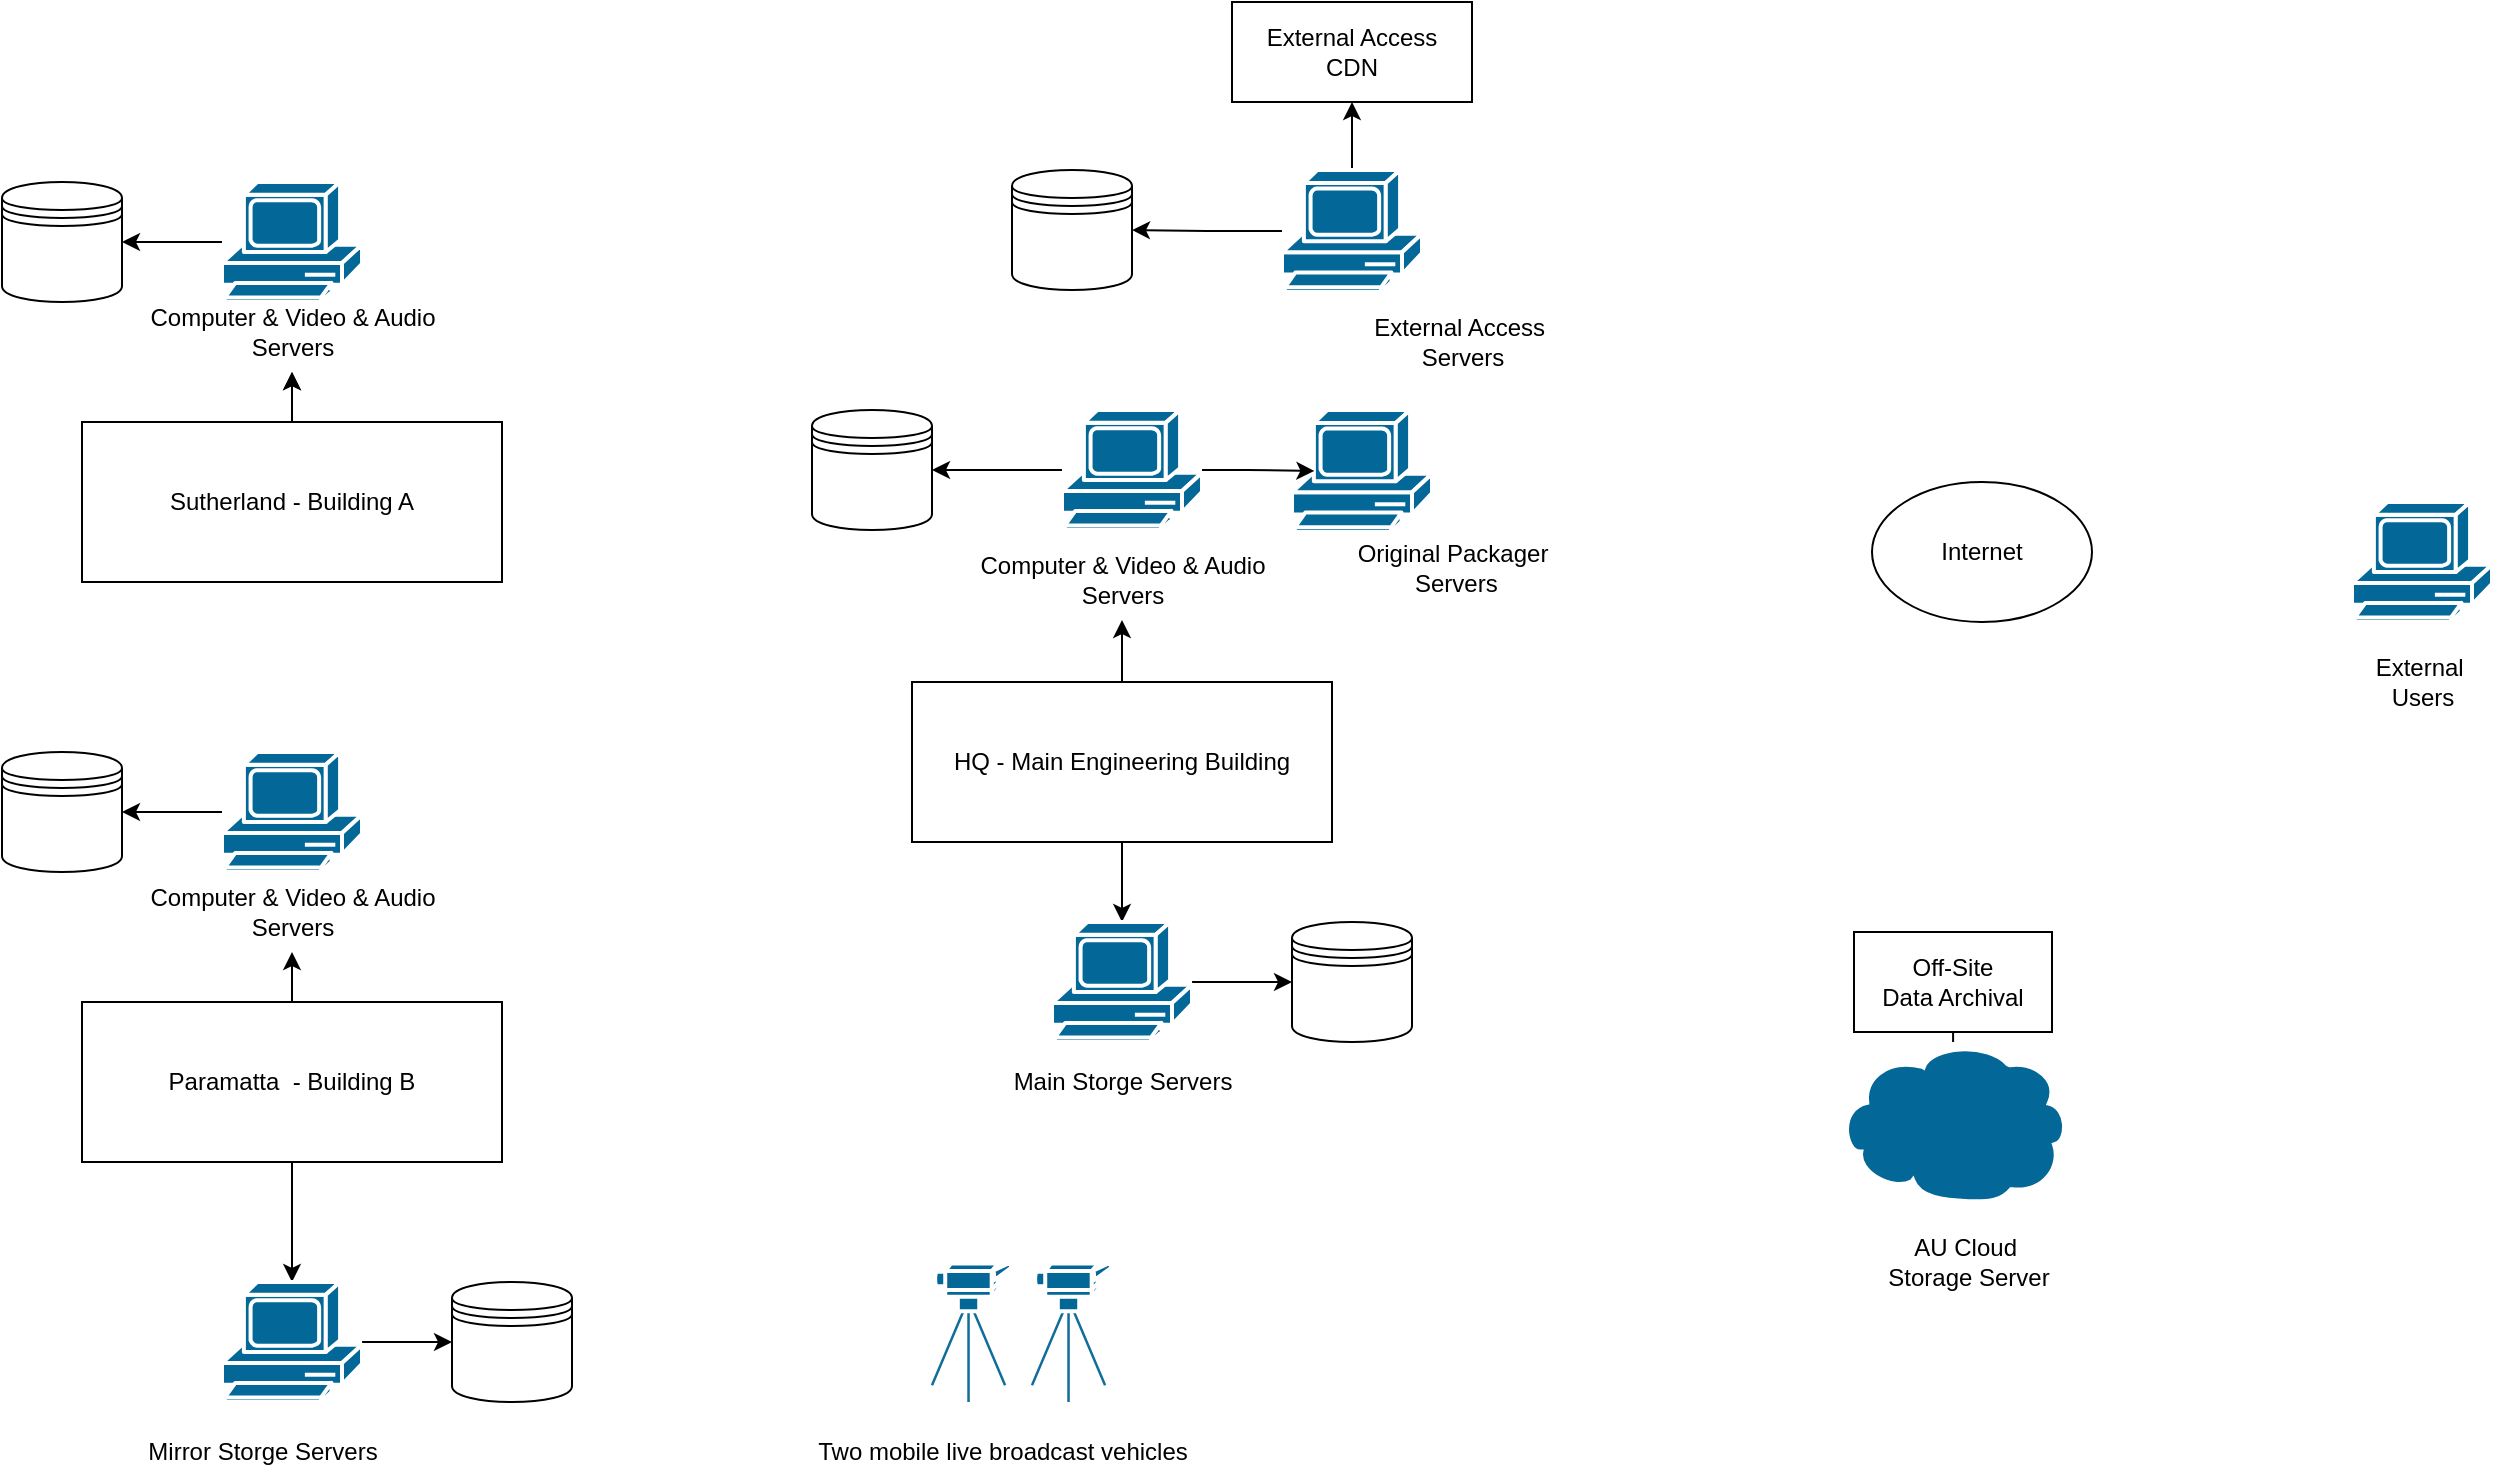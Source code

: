 <mxfile version="28.1.2">
  <diagram name="Page-1" id="q_UQfYF5Zr0SHp41elzY">
    <mxGraphModel dx="760" dy="1351" grid="1" gridSize="10" guides="1" tooltips="1" connect="1" arrows="1" fold="1" page="1" pageScale="1" pageWidth="827" pageHeight="1169" math="0" shadow="0">
      <root>
        <mxCell id="0" />
        <mxCell id="1" parent="0" />
        <mxCell id="JwgQA47vnN0r8-7MQlof-6" value="" style="edgeStyle=orthogonalEdgeStyle;rounded=0;orthogonalLoop=1;jettySize=auto;html=1;" edge="1" parent="1" source="JwgQA47vnN0r8-7MQlof-1" target="JwgQA47vnN0r8-7MQlof-4">
          <mxGeometry relative="1" as="geometry" />
        </mxCell>
        <mxCell id="JwgQA47vnN0r8-7MQlof-7" value="" style="edgeStyle=orthogonalEdgeStyle;rounded=0;orthogonalLoop=1;jettySize=auto;html=1;" edge="1" parent="1" source="JwgQA47vnN0r8-7MQlof-1" target="JwgQA47vnN0r8-7MQlof-4">
          <mxGeometry relative="1" as="geometry" />
        </mxCell>
        <mxCell id="JwgQA47vnN0r8-7MQlof-1" value="Sutherland - Building A" style="rounded=0;whiteSpace=wrap;html=1;" vertex="1" parent="1">
          <mxGeometry x="95" y="360" width="210" height="80" as="geometry" />
        </mxCell>
        <mxCell id="JwgQA47vnN0r8-7MQlof-10" value="" style="edgeStyle=orthogonalEdgeStyle;rounded=0;orthogonalLoop=1;jettySize=auto;html=1;" edge="1" parent="1" source="JwgQA47vnN0r8-7MQlof-2" target="JwgQA47vnN0r8-7MQlof-9">
          <mxGeometry relative="1" as="geometry" />
        </mxCell>
        <mxCell id="JwgQA47vnN0r8-7MQlof-2" value="" style="shape=mxgraph.cisco.computers_and_peripherals.pc;sketch=0;html=1;pointerEvents=1;dashed=0;fillColor=#036897;strokeColor=#ffffff;strokeWidth=2;verticalLabelPosition=bottom;verticalAlign=top;align=center;outlineConnect=0;" vertex="1" parent="1">
          <mxGeometry x="165" y="240" width="70" height="60" as="geometry" />
        </mxCell>
        <mxCell id="JwgQA47vnN0r8-7MQlof-4" value="Computer &amp;amp; Video &amp;amp; Audio&lt;div&gt;Servers&lt;/div&gt;" style="text;html=1;align=center;verticalAlign=middle;resizable=0;points=[];autosize=1;strokeColor=none;fillColor=none;" vertex="1" parent="1">
          <mxGeometry x="115" y="295" width="170" height="40" as="geometry" />
        </mxCell>
        <mxCell id="JwgQA47vnN0r8-7MQlof-9" value="" style="shape=datastore;whiteSpace=wrap;html=1;" vertex="1" parent="1">
          <mxGeometry x="55" y="240" width="60" height="60" as="geometry" />
        </mxCell>
        <mxCell id="JwgQA47vnN0r8-7MQlof-16" value="" style="edgeStyle=orthogonalEdgeStyle;rounded=0;orthogonalLoop=1;jettySize=auto;html=1;" edge="1" parent="1" source="JwgQA47vnN0r8-7MQlof-12" target="JwgQA47vnN0r8-7MQlof-14">
          <mxGeometry relative="1" as="geometry" />
        </mxCell>
        <mxCell id="JwgQA47vnN0r8-7MQlof-12" value="Paramatta&amp;nbsp;&amp;nbsp;- Building B" style="rounded=0;whiteSpace=wrap;html=1;" vertex="1" parent="1">
          <mxGeometry x="95" y="650" width="210" height="80" as="geometry" />
        </mxCell>
        <mxCell id="JwgQA47vnN0r8-7MQlof-17" value="" style="edgeStyle=orthogonalEdgeStyle;rounded=0;orthogonalLoop=1;jettySize=auto;html=1;" edge="1" parent="1" source="JwgQA47vnN0r8-7MQlof-13" target="JwgQA47vnN0r8-7MQlof-15">
          <mxGeometry relative="1" as="geometry" />
        </mxCell>
        <mxCell id="JwgQA47vnN0r8-7MQlof-13" value="" style="shape=mxgraph.cisco.computers_and_peripherals.pc;sketch=0;html=1;pointerEvents=1;dashed=0;fillColor=#036897;strokeColor=#ffffff;strokeWidth=2;verticalLabelPosition=bottom;verticalAlign=top;align=center;outlineConnect=0;" vertex="1" parent="1">
          <mxGeometry x="165" y="525" width="70" height="60" as="geometry" />
        </mxCell>
        <mxCell id="JwgQA47vnN0r8-7MQlof-14" value="Computer &amp;amp; Video &amp;amp; Audio&lt;div&gt;Servers&lt;/div&gt;" style="text;html=1;align=center;verticalAlign=middle;resizable=0;points=[];autosize=1;strokeColor=none;fillColor=none;" vertex="1" parent="1">
          <mxGeometry x="115" y="585" width="170" height="40" as="geometry" />
        </mxCell>
        <mxCell id="JwgQA47vnN0r8-7MQlof-15" value="" style="shape=datastore;whiteSpace=wrap;html=1;" vertex="1" parent="1">
          <mxGeometry x="55" y="525" width="60" height="60" as="geometry" />
        </mxCell>
        <mxCell id="JwgQA47vnN0r8-7MQlof-23" value="" style="edgeStyle=orthogonalEdgeStyle;rounded=0;orthogonalLoop=1;jettySize=auto;html=1;" edge="1" parent="1" source="JwgQA47vnN0r8-7MQlof-18" target="JwgQA47vnN0r8-7MQlof-20">
          <mxGeometry relative="1" as="geometry" />
        </mxCell>
        <mxCell id="JwgQA47vnN0r8-7MQlof-30" value="" style="edgeStyle=orthogonalEdgeStyle;rounded=0;orthogonalLoop=1;jettySize=auto;html=1;" edge="1" parent="1" source="JwgQA47vnN0r8-7MQlof-18" target="JwgQA47vnN0r8-7MQlof-29">
          <mxGeometry relative="1" as="geometry" />
        </mxCell>
        <mxCell id="JwgQA47vnN0r8-7MQlof-18" value="HQ - Main Engineering Building" style="rounded=0;whiteSpace=wrap;html=1;" vertex="1" parent="1">
          <mxGeometry x="510" y="490" width="210" height="80" as="geometry" />
        </mxCell>
        <mxCell id="JwgQA47vnN0r8-7MQlof-22" value="" style="edgeStyle=orthogonalEdgeStyle;rounded=0;orthogonalLoop=1;jettySize=auto;html=1;" edge="1" parent="1" source="JwgQA47vnN0r8-7MQlof-19" target="JwgQA47vnN0r8-7MQlof-21">
          <mxGeometry relative="1" as="geometry" />
        </mxCell>
        <mxCell id="JwgQA47vnN0r8-7MQlof-19" value="" style="shape=mxgraph.cisco.computers_and_peripherals.pc;sketch=0;html=1;pointerEvents=1;dashed=0;fillColor=#036897;strokeColor=#ffffff;strokeWidth=2;verticalLabelPosition=bottom;verticalAlign=top;align=center;outlineConnect=0;" vertex="1" parent="1">
          <mxGeometry x="585" y="354" width="70" height="60" as="geometry" />
        </mxCell>
        <mxCell id="JwgQA47vnN0r8-7MQlof-20" value="Computer &amp;amp; Video &amp;amp; Audio&lt;div&gt;Servers&lt;/div&gt;" style="text;html=1;align=center;verticalAlign=middle;resizable=0;points=[];autosize=1;strokeColor=none;fillColor=none;" vertex="1" parent="1">
          <mxGeometry x="530" y="419" width="170" height="40" as="geometry" />
        </mxCell>
        <mxCell id="JwgQA47vnN0r8-7MQlof-21" value="" style="shape=datastore;whiteSpace=wrap;html=1;" vertex="1" parent="1">
          <mxGeometry x="460" y="354" width="60" height="60" as="geometry" />
        </mxCell>
        <mxCell id="JwgQA47vnN0r8-7MQlof-24" value="" style="shape=mxgraph.cisco.computers_and_peripherals.pc;sketch=0;html=1;pointerEvents=1;dashed=0;fillColor=#036897;strokeColor=#ffffff;strokeWidth=2;verticalLabelPosition=bottom;verticalAlign=top;align=center;outlineConnect=0;" vertex="1" parent="1">
          <mxGeometry x="700" y="354" width="70" height="61" as="geometry" />
        </mxCell>
        <mxCell id="JwgQA47vnN0r8-7MQlof-27" style="edgeStyle=orthogonalEdgeStyle;rounded=0;orthogonalLoop=1;jettySize=auto;html=1;entryX=0.16;entryY=0.5;entryDx=0;entryDy=0;entryPerimeter=0;" edge="1" parent="1" source="JwgQA47vnN0r8-7MQlof-19" target="JwgQA47vnN0r8-7MQlof-24">
          <mxGeometry relative="1" as="geometry" />
        </mxCell>
        <mxCell id="JwgQA47vnN0r8-7MQlof-28" value="Original Packager&lt;div&gt;&amp;nbsp;Servers&lt;/div&gt;" style="text;html=1;align=center;verticalAlign=middle;resizable=0;points=[];autosize=1;strokeColor=none;fillColor=none;" vertex="1" parent="1">
          <mxGeometry x="720" y="413" width="120" height="40" as="geometry" />
        </mxCell>
        <mxCell id="JwgQA47vnN0r8-7MQlof-34" value="" style="edgeStyle=orthogonalEdgeStyle;rounded=0;orthogonalLoop=1;jettySize=auto;html=1;" edge="1" parent="1" source="JwgQA47vnN0r8-7MQlof-29" target="JwgQA47vnN0r8-7MQlof-33">
          <mxGeometry relative="1" as="geometry" />
        </mxCell>
        <mxCell id="JwgQA47vnN0r8-7MQlof-29" value="" style="shape=mxgraph.cisco.computers_and_peripherals.pc;sketch=0;html=1;pointerEvents=1;dashed=0;fillColor=#036897;strokeColor=#ffffff;strokeWidth=2;verticalLabelPosition=bottom;verticalAlign=top;align=center;outlineConnect=0;" vertex="1" parent="1">
          <mxGeometry x="580" y="610" width="70" height="60" as="geometry" />
        </mxCell>
        <mxCell id="JwgQA47vnN0r8-7MQlof-32" value="Main Storge Servers" style="text;html=1;align=center;verticalAlign=middle;resizable=0;points=[];autosize=1;strokeColor=none;fillColor=none;" vertex="1" parent="1">
          <mxGeometry x="550" y="675" width="130" height="30" as="geometry" />
        </mxCell>
        <mxCell id="JwgQA47vnN0r8-7MQlof-33" value="" style="shape=datastore;whiteSpace=wrap;html=1;" vertex="1" parent="1">
          <mxGeometry x="700" y="610" width="60" height="60" as="geometry" />
        </mxCell>
        <mxCell id="JwgQA47vnN0r8-7MQlof-36" value="" style="edgeStyle=orthogonalEdgeStyle;rounded=0;orthogonalLoop=1;jettySize=auto;html=1;exitX=0.5;exitY=1;exitDx=0;exitDy=0;entryX=0.5;entryY=0;entryDx=0;entryDy=0;entryPerimeter=0;" edge="1" parent="1" source="JwgQA47vnN0r8-7MQlof-12" target="JwgQA47vnN0r8-7MQlof-35">
          <mxGeometry relative="1" as="geometry" />
        </mxCell>
        <mxCell id="JwgQA47vnN0r8-7MQlof-39" style="edgeStyle=orthogonalEdgeStyle;rounded=0;orthogonalLoop=1;jettySize=auto;html=1;entryX=0;entryY=0.5;entryDx=0;entryDy=0;" edge="1" parent="1" source="JwgQA47vnN0r8-7MQlof-35" target="JwgQA47vnN0r8-7MQlof-38">
          <mxGeometry relative="1" as="geometry" />
        </mxCell>
        <mxCell id="JwgQA47vnN0r8-7MQlof-35" value="" style="shape=mxgraph.cisco.computers_and_peripherals.pc;sketch=0;html=1;pointerEvents=1;dashed=0;fillColor=#036897;strokeColor=#ffffff;strokeWidth=2;verticalLabelPosition=bottom;verticalAlign=top;align=center;outlineConnect=0;" vertex="1" parent="1">
          <mxGeometry x="165" y="790" width="70" height="60" as="geometry" />
        </mxCell>
        <mxCell id="JwgQA47vnN0r8-7MQlof-37" value="Mirror Storge Servers" style="text;html=1;align=center;verticalAlign=middle;resizable=0;points=[];autosize=1;strokeColor=none;fillColor=none;" vertex="1" parent="1">
          <mxGeometry x="115" y="860" width="140" height="30" as="geometry" />
        </mxCell>
        <mxCell id="JwgQA47vnN0r8-7MQlof-38" value="" style="shape=datastore;whiteSpace=wrap;html=1;" vertex="1" parent="1">
          <mxGeometry x="280" y="790" width="60" height="60" as="geometry" />
        </mxCell>
        <mxCell id="JwgQA47vnN0r8-7MQlof-40" value="" style="shape=mxgraph.cisco.computers_and_peripherals.video_camera;sketch=0;html=1;pointerEvents=1;dashed=0;fillColor=#036897;strokeColor=#ffffff;strokeWidth=2;verticalLabelPosition=bottom;verticalAlign=top;align=center;outlineConnect=0;" vertex="1" parent="1">
          <mxGeometry x="520" y="780" width="40" height="70" as="geometry" />
        </mxCell>
        <mxCell id="JwgQA47vnN0r8-7MQlof-44" value="Two mobile live broadcast vehicles" style="text;html=1;align=center;verticalAlign=middle;resizable=0;points=[];autosize=1;strokeColor=none;fillColor=none;" vertex="1" parent="1">
          <mxGeometry x="450" y="860" width="210" height="30" as="geometry" />
        </mxCell>
        <mxCell id="JwgQA47vnN0r8-7MQlof-45" value="" style="shape=mxgraph.cisco.computers_and_peripherals.video_camera;sketch=0;html=1;pointerEvents=1;dashed=0;fillColor=#036897;strokeColor=#ffffff;strokeWidth=2;verticalLabelPosition=bottom;verticalAlign=top;align=center;outlineConnect=0;" vertex="1" parent="1">
          <mxGeometry x="570" y="780" width="40" height="70" as="geometry" />
        </mxCell>
        <mxCell id="JwgQA47vnN0r8-7MQlof-50" style="edgeStyle=orthogonalEdgeStyle;rounded=0;orthogonalLoop=1;jettySize=auto;html=1;entryX=1;entryY=0.5;entryDx=0;entryDy=0;" edge="1" parent="1" source="JwgQA47vnN0r8-7MQlof-47" target="JwgQA47vnN0r8-7MQlof-49">
          <mxGeometry relative="1" as="geometry" />
        </mxCell>
        <mxCell id="JwgQA47vnN0r8-7MQlof-52" value="" style="edgeStyle=orthogonalEdgeStyle;rounded=0;orthogonalLoop=1;jettySize=auto;html=1;" edge="1" parent="1" source="JwgQA47vnN0r8-7MQlof-47" target="JwgQA47vnN0r8-7MQlof-51">
          <mxGeometry relative="1" as="geometry" />
        </mxCell>
        <mxCell id="JwgQA47vnN0r8-7MQlof-47" value="" style="shape=mxgraph.cisco.computers_and_peripherals.pc;sketch=0;html=1;pointerEvents=1;dashed=0;fillColor=#036897;strokeColor=#ffffff;strokeWidth=2;verticalLabelPosition=bottom;verticalAlign=top;align=center;outlineConnect=0;" vertex="1" parent="1">
          <mxGeometry x="695" y="234" width="70" height="61" as="geometry" />
        </mxCell>
        <mxCell id="JwgQA47vnN0r8-7MQlof-48" value="External Access&amp;nbsp;&lt;div&gt;Servers&lt;/div&gt;" style="text;html=1;align=center;verticalAlign=middle;resizable=0;points=[];autosize=1;strokeColor=none;fillColor=none;" vertex="1" parent="1">
          <mxGeometry x="730" y="300" width="110" height="40" as="geometry" />
        </mxCell>
        <mxCell id="JwgQA47vnN0r8-7MQlof-49" value="" style="shape=datastore;whiteSpace=wrap;html=1;" vertex="1" parent="1">
          <mxGeometry x="560" y="234" width="60" height="60" as="geometry" />
        </mxCell>
        <mxCell id="JwgQA47vnN0r8-7MQlof-51" value="External Access&lt;div&gt;CDN&lt;/div&gt;" style="rounded=0;whiteSpace=wrap;html=1;" vertex="1" parent="1">
          <mxGeometry x="670" y="150" width="120" height="50" as="geometry" />
        </mxCell>
        <mxCell id="JwgQA47vnN0r8-7MQlof-53" value="" style="shape=mxgraph.cisco.computers_and_peripherals.pc;sketch=0;html=1;pointerEvents=1;dashed=0;fillColor=#036897;strokeColor=#ffffff;strokeWidth=2;verticalLabelPosition=bottom;verticalAlign=top;align=center;outlineConnect=0;" vertex="1" parent="1">
          <mxGeometry x="1230" y="400" width="70" height="60" as="geometry" />
        </mxCell>
        <mxCell id="JwgQA47vnN0r8-7MQlof-54" value="Internet" style="ellipse;whiteSpace=wrap;html=1;" vertex="1" parent="1">
          <mxGeometry x="990" y="390" width="110" height="70" as="geometry" />
        </mxCell>
        <mxCell id="JwgQA47vnN0r8-7MQlof-59" value="" style="edgeStyle=orthogonalEdgeStyle;rounded=0;orthogonalLoop=1;jettySize=auto;html=1;" edge="1" parent="1" source="JwgQA47vnN0r8-7MQlof-56" target="JwgQA47vnN0r8-7MQlof-58">
          <mxGeometry relative="1" as="geometry" />
        </mxCell>
        <mxCell id="JwgQA47vnN0r8-7MQlof-56" value="" style="shape=mxgraph.cisco.storage.cloud;sketch=0;html=1;pointerEvents=1;dashed=0;fillColor=#036897;strokeColor=#ffffff;strokeWidth=2;verticalLabelPosition=bottom;verticalAlign=top;align=center;outlineConnect=0;" vertex="1" parent="1">
          <mxGeometry x="972.75" y="670" width="115.5" height="80" as="geometry" />
        </mxCell>
        <mxCell id="JwgQA47vnN0r8-7MQlof-57" value="AU Cloud&amp;nbsp;&lt;div&gt;Storage Server&lt;/div&gt;" style="text;html=1;align=center;verticalAlign=middle;resizable=0;points=[];autosize=1;strokeColor=none;fillColor=none;" vertex="1" parent="1">
          <mxGeometry x="988.25" y="760" width="100" height="40" as="geometry" />
        </mxCell>
        <mxCell id="JwgQA47vnN0r8-7MQlof-58" value="Off-Site&lt;div&gt;Data Archival&lt;/div&gt;" style="rounded=0;whiteSpace=wrap;html=1;" vertex="1" parent="1">
          <mxGeometry x="981" y="615" width="99" height="50" as="geometry" />
        </mxCell>
        <mxCell id="JwgQA47vnN0r8-7MQlof-60" value="External&amp;nbsp;&lt;div&gt;Users&lt;/div&gt;" style="text;html=1;align=center;verticalAlign=middle;resizable=0;points=[];autosize=1;strokeColor=none;fillColor=none;" vertex="1" parent="1">
          <mxGeometry x="1230" y="470" width="70" height="40" as="geometry" />
        </mxCell>
      </root>
    </mxGraphModel>
  </diagram>
</mxfile>
